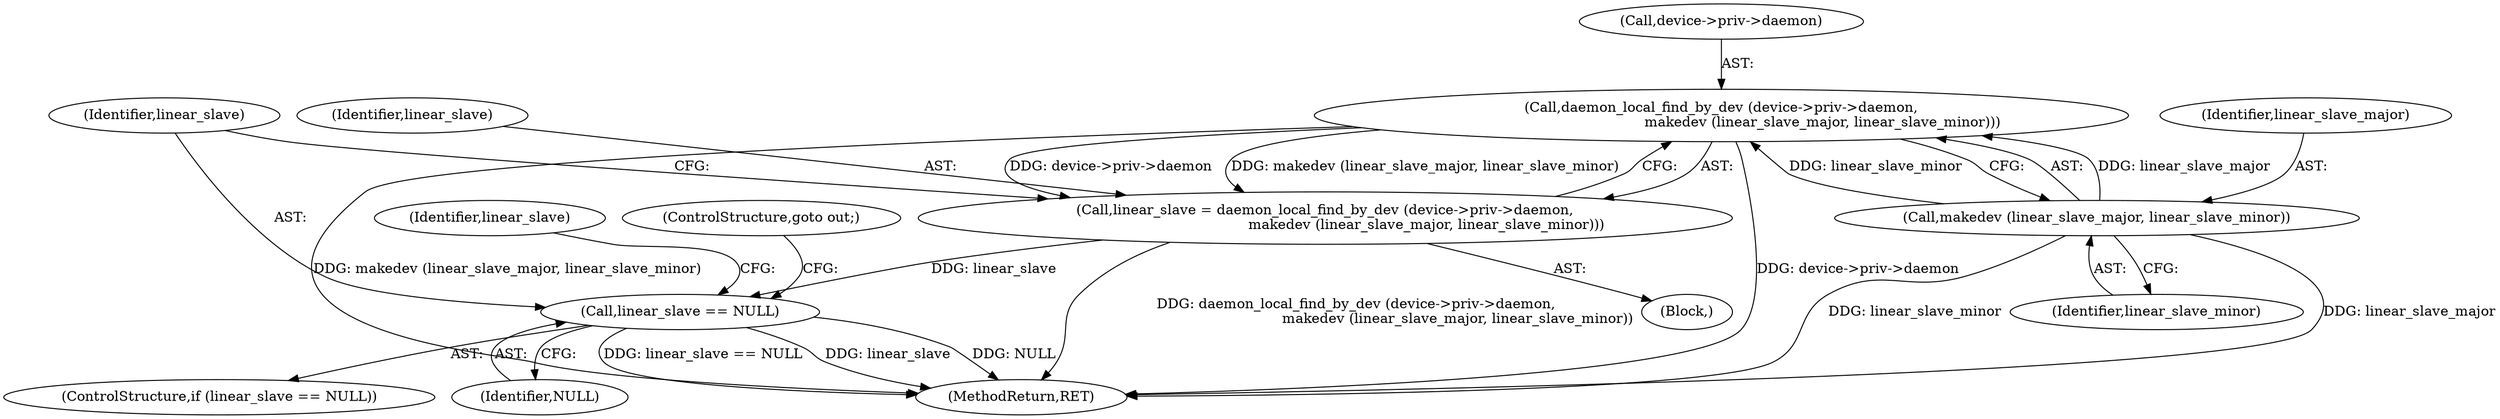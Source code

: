digraph "0_udisks_0fcc7cb3b66f23fac53ae08647aa0007a2bd56c4@pointer" {
"1000163" [label="(Call,daemon_local_find_by_dev (device->priv->daemon,\n                                              makedev (linear_slave_major, linear_slave_minor)))"];
"1000169" [label="(Call,makedev (linear_slave_major, linear_slave_minor))"];
"1000161" [label="(Call,linear_slave = daemon_local_find_by_dev (device->priv->daemon,\n                                              makedev (linear_slave_major, linear_slave_minor)))"];
"1000173" [label="(Call,linear_slave == NULL)"];
"1000163" [label="(Call,daemon_local_find_by_dev (device->priv->daemon,\n                                              makedev (linear_slave_major, linear_slave_minor)))"];
"1000162" [label="(Identifier,linear_slave)"];
"1000173" [label="(Call,linear_slave == NULL)"];
"1000176" [label="(ControlStructure,goto out;)"];
"1000170" [label="(Identifier,linear_slave_major)"];
"1000203" [label="(MethodReturn,RET)"];
"1000172" [label="(ControlStructure,if (linear_slave == NULL))"];
"1000171" [label="(Identifier,linear_slave_minor)"];
"1000174" [label="(Identifier,linear_slave)"];
"1000104" [label="(Block,)"];
"1000175" [label="(Identifier,NULL)"];
"1000164" [label="(Call,device->priv->daemon)"];
"1000169" [label="(Call,makedev (linear_slave_major, linear_slave_minor))"];
"1000181" [label="(Identifier,linear_slave)"];
"1000161" [label="(Call,linear_slave = daemon_local_find_by_dev (device->priv->daemon,\n                                              makedev (linear_slave_major, linear_slave_minor)))"];
"1000163" -> "1000161"  [label="AST: "];
"1000163" -> "1000169"  [label="CFG: "];
"1000164" -> "1000163"  [label="AST: "];
"1000169" -> "1000163"  [label="AST: "];
"1000161" -> "1000163"  [label="CFG: "];
"1000163" -> "1000203"  [label="DDG: device->priv->daemon"];
"1000163" -> "1000203"  [label="DDG: makedev (linear_slave_major, linear_slave_minor)"];
"1000163" -> "1000161"  [label="DDG: device->priv->daemon"];
"1000163" -> "1000161"  [label="DDG: makedev (linear_slave_major, linear_slave_minor)"];
"1000169" -> "1000163"  [label="DDG: linear_slave_major"];
"1000169" -> "1000163"  [label="DDG: linear_slave_minor"];
"1000169" -> "1000171"  [label="CFG: "];
"1000170" -> "1000169"  [label="AST: "];
"1000171" -> "1000169"  [label="AST: "];
"1000169" -> "1000203"  [label="DDG: linear_slave_major"];
"1000169" -> "1000203"  [label="DDG: linear_slave_minor"];
"1000161" -> "1000104"  [label="AST: "];
"1000162" -> "1000161"  [label="AST: "];
"1000174" -> "1000161"  [label="CFG: "];
"1000161" -> "1000203"  [label="DDG: daemon_local_find_by_dev (device->priv->daemon,\n                                              makedev (linear_slave_major, linear_slave_minor))"];
"1000161" -> "1000173"  [label="DDG: linear_slave"];
"1000173" -> "1000172"  [label="AST: "];
"1000173" -> "1000175"  [label="CFG: "];
"1000174" -> "1000173"  [label="AST: "];
"1000175" -> "1000173"  [label="AST: "];
"1000176" -> "1000173"  [label="CFG: "];
"1000181" -> "1000173"  [label="CFG: "];
"1000173" -> "1000203"  [label="DDG: linear_slave == NULL"];
"1000173" -> "1000203"  [label="DDG: linear_slave"];
"1000173" -> "1000203"  [label="DDG: NULL"];
}
